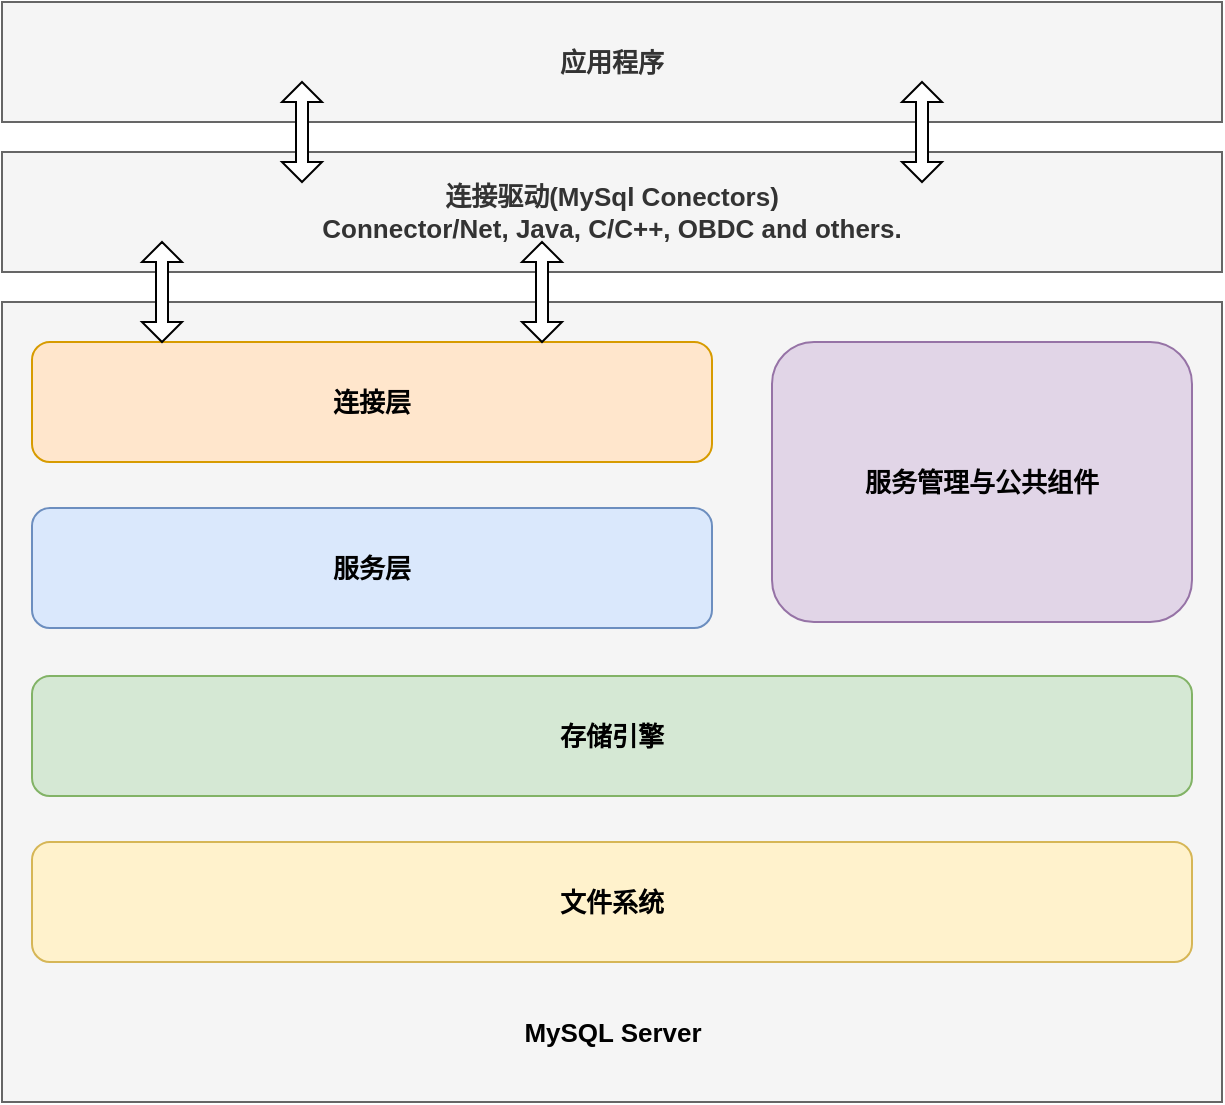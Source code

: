 <mxfile version="24.7.17">
  <diagram name="第 1 页" id="X9T_YRYBO7RLB6FG-Pke">
    <mxGraphModel dx="1036" dy="609" grid="1" gridSize="10" guides="1" tooltips="1" connect="1" arrows="1" fold="1" page="1" pageScale="1" pageWidth="827" pageHeight="1169" math="0" shadow="0">
      <root>
        <mxCell id="0" />
        <mxCell id="1" parent="0" />
        <mxCell id="VKgHyVWFlM0yEPDEtCsd-7" value="应用程序" style="rounded=0;whiteSpace=wrap;html=1;fillColor=#f5f5f5;fontColor=#333333;strokeColor=#666666;fontStyle=1;fontSize=13;fontFamily=Helvetica;" parent="1" vertex="1">
          <mxGeometry x="120" y="90" width="610" height="60" as="geometry" />
        </mxCell>
        <mxCell id="VKgHyVWFlM0yEPDEtCsd-8" value="" style="rounded=0;whiteSpace=wrap;html=1;glass=0;shadow=0;fillColor=#f5f5f5;fontColor=#333333;strokeColor=#666666;fontStyle=1;fontSize=13;fontFamily=Helvetica;" parent="1" vertex="1">
          <mxGeometry x="120" y="240" width="610" height="400" as="geometry" />
        </mxCell>
        <mxCell id="VKgHyVWFlM0yEPDEtCsd-9" value="连接层" style="rounded=1;whiteSpace=wrap;html=1;fillColor=#ffe6cc;strokeColor=#d79b00;fontStyle=1;fontSize=13;fontFamily=Helvetica;" parent="1" vertex="1">
          <mxGeometry x="135" y="260" width="340" height="60" as="geometry" />
        </mxCell>
        <mxCell id="VKgHyVWFlM0yEPDEtCsd-10" value="服务层" style="rounded=1;whiteSpace=wrap;html=1;fillColor=#dae8fc;strokeColor=#6c8ebf;fontStyle=1;fontSize=13;fontFamily=Helvetica;" parent="1" vertex="1">
          <mxGeometry x="135" y="343" width="340" height="60" as="geometry" />
        </mxCell>
        <mxCell id="VKgHyVWFlM0yEPDEtCsd-11" value="存储引擎" style="rounded=1;whiteSpace=wrap;html=1;fillColor=#d5e8d4;strokeColor=#82b366;fontStyle=1;fontSize=13;fontFamily=Helvetica;" parent="1" vertex="1">
          <mxGeometry x="135" y="427" width="580" height="60" as="geometry" />
        </mxCell>
        <mxCell id="VKgHyVWFlM0yEPDEtCsd-12" value="文件系统" style="rounded=1;whiteSpace=wrap;html=1;fillColor=#fff2cc;strokeColor=#d6b656;fontStyle=1;fontSize=13;fontFamily=Helvetica;" parent="1" vertex="1">
          <mxGeometry x="135" y="510" width="580" height="60" as="geometry" />
        </mxCell>
        <mxCell id="VKgHyVWFlM0yEPDEtCsd-13" value="服务管理与公共组件" style="rounded=1;whiteSpace=wrap;html=1;fillColor=#e1d5e7;strokeColor=#9673a6;fontStyle=1;fontSize=13;fontFamily=Helvetica;" parent="1" vertex="1">
          <mxGeometry x="505" y="260" width="210" height="140" as="geometry" />
        </mxCell>
        <mxCell id="VKgHyVWFlM0yEPDEtCsd-15" value="连接驱动(MySql Conectors)&lt;div&gt;Connector/Net, Java, C/C++, OBDC and others.&lt;br&gt;&lt;/div&gt;" style="rounded=0;whiteSpace=wrap;html=1;fillColor=#f5f5f5;fontColor=#333333;strokeColor=#666666;fontStyle=1;fontSize=13;fontFamily=Helvetica;" parent="1" vertex="1">
          <mxGeometry x="120" y="165" width="610" height="60" as="geometry" />
        </mxCell>
        <mxCell id="VKgHyVWFlM0yEPDEtCsd-16" value="MySQL Server" style="text;html=1;align=center;verticalAlign=middle;resizable=0;points=[];autosize=1;strokeColor=none;fillColor=none;fontStyle=1;fontSize=13;fontFamily=Helvetica;" parent="1" vertex="1">
          <mxGeometry x="370" y="590" width="110" height="30" as="geometry" />
        </mxCell>
        <mxCell id="VKgHyVWFlM0yEPDEtCsd-17" value="" style="shape=doubleArrow;direction=south;whiteSpace=wrap;html=1;fontStyle=1;fontSize=13;fontFamily=Helvetica;" parent="1" vertex="1">
          <mxGeometry x="260" y="130" width="20" height="50" as="geometry" />
        </mxCell>
        <mxCell id="VKgHyVWFlM0yEPDEtCsd-18" value="" style="shape=doubleArrow;direction=south;whiteSpace=wrap;html=1;fontStyle=1;fontSize=13;fontFamily=Helvetica;" parent="1" vertex="1">
          <mxGeometry x="570" y="130" width="20" height="50" as="geometry" />
        </mxCell>
        <mxCell id="VKgHyVWFlM0yEPDEtCsd-19" value="" style="shape=doubleArrow;direction=south;whiteSpace=wrap;html=1;fontStyle=1;fontSize=13;fontFamily=Helvetica;" parent="1" vertex="1">
          <mxGeometry x="190" y="210" width="20" height="50" as="geometry" />
        </mxCell>
        <mxCell id="VKgHyVWFlM0yEPDEtCsd-20" value="" style="shape=doubleArrow;direction=south;whiteSpace=wrap;html=1;fontStyle=1;fontSize=13;fontFamily=Helvetica;" parent="1" vertex="1">
          <mxGeometry x="380" y="210" width="20" height="50" as="geometry" />
        </mxCell>
      </root>
    </mxGraphModel>
  </diagram>
</mxfile>
